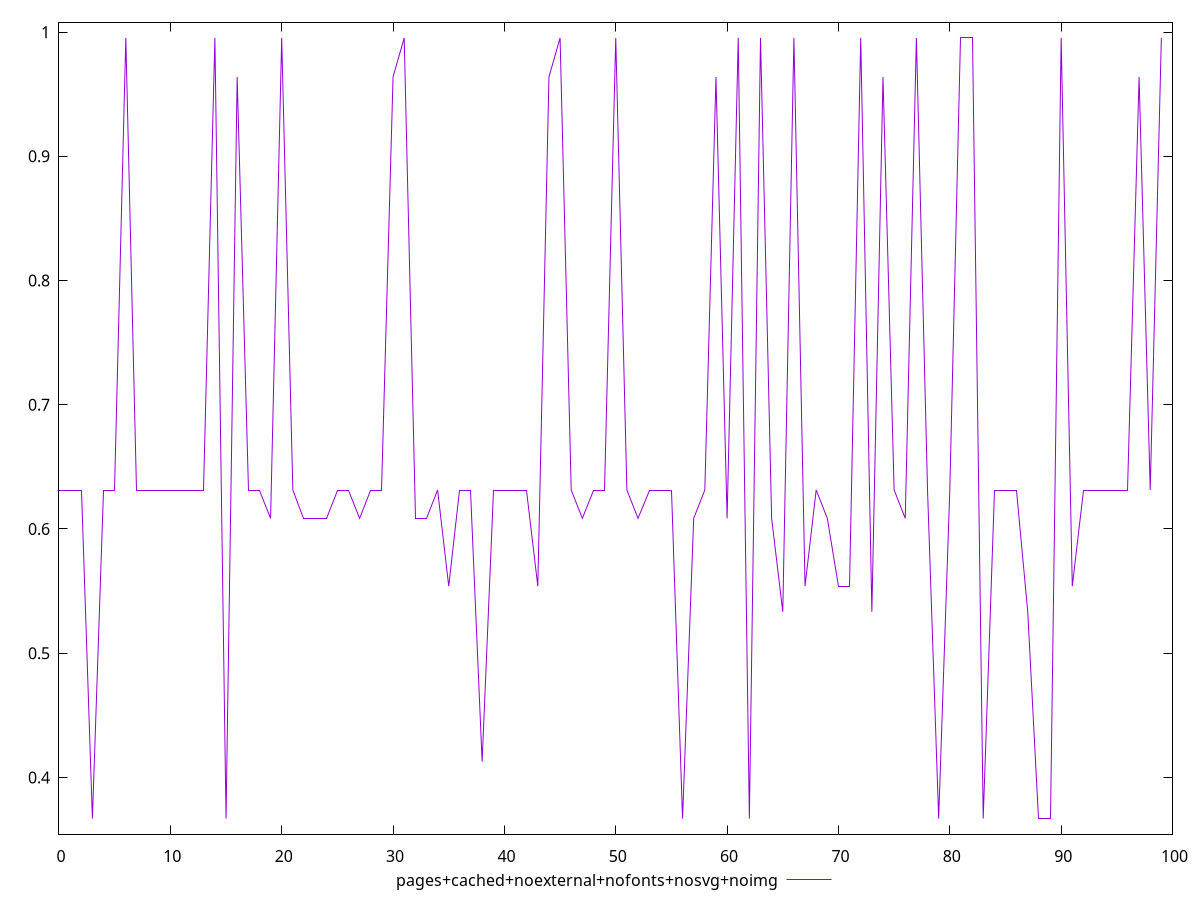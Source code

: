 $_pagesCachedNoexternalNofontsNosvgNoimg <<EOF
0.6313938914065288
0.6313938914065288
0.6313938914065288
0.36692102630185863
0.6313938914065288
0.6313938914065288
0.9953476174851198
0.6313938914065288
0.6313938914065288
0.6313938914065288
0.6313938914065288
0.6313938914065288
0.6313938914065288
0.6313938914065288
0.9953476174851198
0.36692102630185863
0.9638914552234408
0.6313938914065288
0.6313938914065288
0.6085969600017687
0.9953476174851198
0.6313938914065288
0.6085969600017687
0.6085969600017687
0.6085969600017687
0.6313938914065288
0.6313938914065288
0.6085969600017687
0.6313938914065288
0.6313938914065288
0.9638914552234408
0.9953476174851198
0.6085969600017687
0.6085969600017687
0.6313938914065288
0.5540004695589968
0.6313938914065288
0.6313938914065288
0.4127453832736135
0.6313938914065288
0.6313938914065288
0.6313938914065288
0.6313938914065288
0.5540004695589968
0.9638914552234408
0.9953476174851198
0.6313938914065288
0.6085969600017687
0.6313938914065288
0.6313938914065288
0.9953476174851198
0.6313938914065288
0.6085969600017687
0.6313938914065288
0.6313938914065288
0.6313938914065288
0.36692102630185863
0.6085969600017687
0.6313938914065288
0.9638914552234408
0.6085969600017687
0.9953476174851198
0.36692102630185863
0.9953476174851198
0.6085969600017687
0.5333589402932184
0.9953476174851198
0.5540004695589968
0.6313938914065288
0.6085969600017687
0.5540004695589968
0.5540004695589968
0.9953476174851198
0.5333589402932184
0.9638914552234408
0.6313938914065288
0.6085969600017687
0.9953476174851198
0.6313938914065288
0.36692102630185863
0.6313938914065288
0.9953476174851198
0.9953476174851198
0.36692102630185863
0.6313938914065288
0.6313938914065288
0.6313938914065288
0.5333589402932184
0.36692102630185863
0.36692102630185863
0.9953476174851198
0.5540004695589968
0.6313938914065288
0.6313938914065288
0.6313938914065288
0.6313938914065288
0.6313938914065288
0.9638914552234408
0.6313938914065288
0.9953476174851198
EOF
set key outside below
set terminal pngcairo
set output "report_00006_2020-11-02T20-21-41.718Z/cumulative-layout-shift/pages+cached+noexternal+nofonts+nosvg+noimg//score.png"
set yrange [0.3543524944781934:1.007916149308785]
plot $_pagesCachedNoexternalNofontsNosvgNoimg title "pages+cached+noexternal+nofonts+nosvg+noimg" with line ,